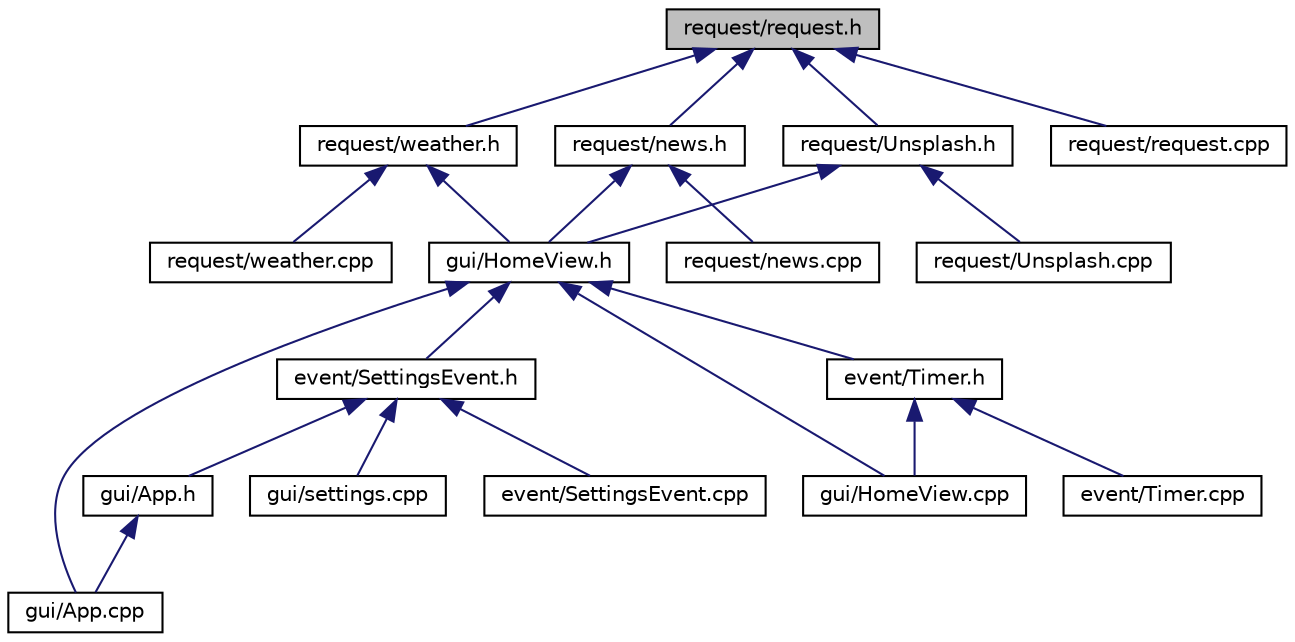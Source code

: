 digraph "request/request.h"
{
 // LATEX_PDF_SIZE
  edge [fontname="Helvetica",fontsize="10",labelfontname="Helvetica",labelfontsize="10"];
  node [fontname="Helvetica",fontsize="10",shape=record];
  Node1 [label="request/request.h",height=0.2,width=0.4,color="black", fillcolor="grey75", style="filled", fontcolor="black",tooltip=" "];
  Node1 -> Node2 [dir="back",color="midnightblue",fontsize="10",style="solid"];
  Node2 [label="request/Unsplash.h",height=0.2,width=0.4,color="black", fillcolor="white", style="filled",URL="$Unsplash_8h.html",tooltip=" "];
  Node2 -> Node3 [dir="back",color="midnightblue",fontsize="10",style="solid"];
  Node3 [label="gui/HomeView.h",height=0.2,width=0.4,color="black", fillcolor="white", style="filled",URL="$HomeView_8h.html",tooltip=" "];
  Node3 -> Node4 [dir="back",color="midnightblue",fontsize="10",style="solid"];
  Node4 [label="event/SettingsEvent.h",height=0.2,width=0.4,color="black", fillcolor="white", style="filled",URL="$SettingsEvent_8h.html",tooltip="This file contains the implementation of the SettingsEvent class."];
  Node4 -> Node5 [dir="back",color="midnightblue",fontsize="10",style="solid"];
  Node5 [label="gui/App.h",height=0.2,width=0.4,color="black", fillcolor="white", style="filled",URL="$App_8h.html",tooltip=" "];
  Node5 -> Node6 [dir="back",color="midnightblue",fontsize="10",style="solid"];
  Node6 [label="gui/App.cpp",height=0.2,width=0.4,color="black", fillcolor="white", style="filled",URL="$App_8cpp.html",tooltip=" "];
  Node4 -> Node7 [dir="back",color="midnightblue",fontsize="10",style="solid"];
  Node7 [label="gui/settings.cpp",height=0.2,width=0.4,color="black", fillcolor="white", style="filled",URL="$settings_8cpp.html",tooltip="Implementation file for the Settings class This file contains the implementation of the Settings clas..."];
  Node4 -> Node8 [dir="back",color="midnightblue",fontsize="10",style="solid"];
  Node8 [label="event/SettingsEvent.cpp",height=0.2,width=0.4,color="black", fillcolor="white", style="filled",URL="$SettingsEvent_8cpp.html",tooltip=" "];
  Node3 -> Node6 [dir="back",color="midnightblue",fontsize="10",style="solid"];
  Node3 -> Node9 [dir="back",color="midnightblue",fontsize="10",style="solid"];
  Node9 [label="gui/HomeView.cpp",height=0.2,width=0.4,color="black", fillcolor="white", style="filled",URL="$HomeView_8cpp.html",tooltip=" "];
  Node3 -> Node10 [dir="back",color="midnightblue",fontsize="10",style="solid"];
  Node10 [label="event/Timer.h",height=0.2,width=0.4,color="black", fillcolor="white", style="filled",URL="$Timer_8h.html",tooltip=" "];
  Node10 -> Node9 [dir="back",color="midnightblue",fontsize="10",style="solid"];
  Node10 -> Node11 [dir="back",color="midnightblue",fontsize="10",style="solid"];
  Node11 [label="event/Timer.cpp",height=0.2,width=0.4,color="black", fillcolor="white", style="filled",URL="$Timer_8cpp.html",tooltip=" "];
  Node2 -> Node12 [dir="back",color="midnightblue",fontsize="10",style="solid"];
  Node12 [label="request/Unsplash.cpp",height=0.2,width=0.4,color="black", fillcolor="white", style="filled",URL="$Unsplash_8cpp.html",tooltip=" "];
  Node1 -> Node13 [dir="back",color="midnightblue",fontsize="10",style="solid"];
  Node13 [label="request/weather.h",height=0.2,width=0.4,color="black", fillcolor="white", style="filled",URL="$weather_8h.html",tooltip=" "];
  Node13 -> Node3 [dir="back",color="midnightblue",fontsize="10",style="solid"];
  Node13 -> Node14 [dir="back",color="midnightblue",fontsize="10",style="solid"];
  Node14 [label="request/weather.cpp",height=0.2,width=0.4,color="black", fillcolor="white", style="filled",URL="$weather_8cpp.html",tooltip=" "];
  Node1 -> Node15 [dir="back",color="midnightblue",fontsize="10",style="solid"];
  Node15 [label="request/news.h",height=0.2,width=0.4,color="black", fillcolor="white", style="filled",URL="$news_8h.html",tooltip=" "];
  Node15 -> Node3 [dir="back",color="midnightblue",fontsize="10",style="solid"];
  Node15 -> Node16 [dir="back",color="midnightblue",fontsize="10",style="solid"];
  Node16 [label="request/news.cpp",height=0.2,width=0.4,color="black", fillcolor="white", style="filled",URL="$news_8cpp.html",tooltip=" "];
  Node1 -> Node17 [dir="back",color="midnightblue",fontsize="10",style="solid"];
  Node17 [label="request/request.cpp",height=0.2,width=0.4,color="black", fillcolor="white", style="filled",URL="$request_8cpp.html",tooltip=" "];
}
